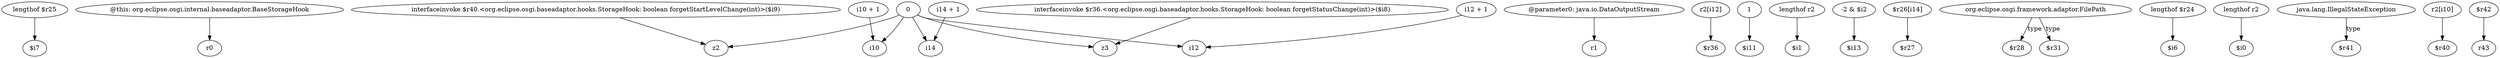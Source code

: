 digraph g {
0[label="lengthof $r25"]
1[label="$i7"]
0->1[label=""]
2[label="@this: org.eclipse.osgi.internal.baseadaptor.BaseStorageHook"]
3[label="r0"]
2->3[label=""]
4[label="0"]
5[label="i10"]
4->5[label=""]
6[label="interfaceinvoke $r40.<org.eclipse.osgi.baseadaptor.hooks.StorageHook: boolean forgetStartLevelChange(int)>($i9)"]
7[label="z2"]
6->7[label=""]
8[label="i14 + 1"]
9[label="i14"]
8->9[label=""]
10[label="@parameter0: java.io.DataOutputStream"]
11[label="r1"]
10->11[label=""]
12[label="r2[i12]"]
13[label="$r36"]
12->13[label=""]
14[label="i12"]
4->14[label=""]
15[label="1"]
16[label="$i11"]
15->16[label=""]
17[label="lengthof r2"]
18[label="$i1"]
17->18[label=""]
4->7[label=""]
19[label="interfaceinvoke $r36.<org.eclipse.osgi.baseadaptor.hooks.StorageHook: boolean forgetStatusChange(int)>($i8)"]
20[label="z3"]
19->20[label=""]
21[label="-2 & $i2"]
22[label="$i13"]
21->22[label=""]
23[label="$r26[i14]"]
24[label="$r27"]
23->24[label=""]
4->20[label=""]
25[label="org.eclipse.osgi.framework.adaptor.FilePath"]
26[label="$r28"]
25->26[label="type"]
27[label="i10 + 1"]
27->5[label=""]
28[label="$r31"]
25->28[label="type"]
29[label="i12 + 1"]
29->14[label=""]
30[label="lengthof $r24"]
31[label="$i6"]
30->31[label=""]
32[label="lengthof r2"]
33[label="$i0"]
32->33[label=""]
34[label="java.lang.IllegalStateException"]
35[label="$r41"]
34->35[label="type"]
36[label="r2[i10]"]
37[label="$r40"]
36->37[label=""]
4->9[label=""]
38[label="$r42"]
39[label="r43"]
38->39[label=""]
}